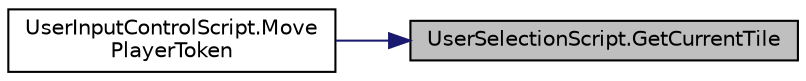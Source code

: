 digraph "UserSelectionScript.GetCurrentTile"
{
 // LATEX_PDF_SIZE
  edge [fontname="Helvetica",fontsize="10",labelfontname="Helvetica",labelfontsize="10"];
  node [fontname="Helvetica",fontsize="10",shape=record];
  rankdir="RL";
  Node1 [label="UserSelectionScript.GetCurrentTile",height=0.2,width=0.4,color="black", fillcolor="grey75", style="filled", fontcolor="black",tooltip=" "];
  Node1 -> Node2 [dir="back",color="midnightblue",fontsize="10",style="solid"];
  Node2 [label="UserInputControlScript.Move\lPlayerToken",height=0.2,width=0.4,color="black", fillcolor="white", style="filled",URL="$class_user_input_control_script.html#a13be570929e27dad6d3d452ccd5f52eb",tooltip="move player token to the tile the cursor is on"];
}
